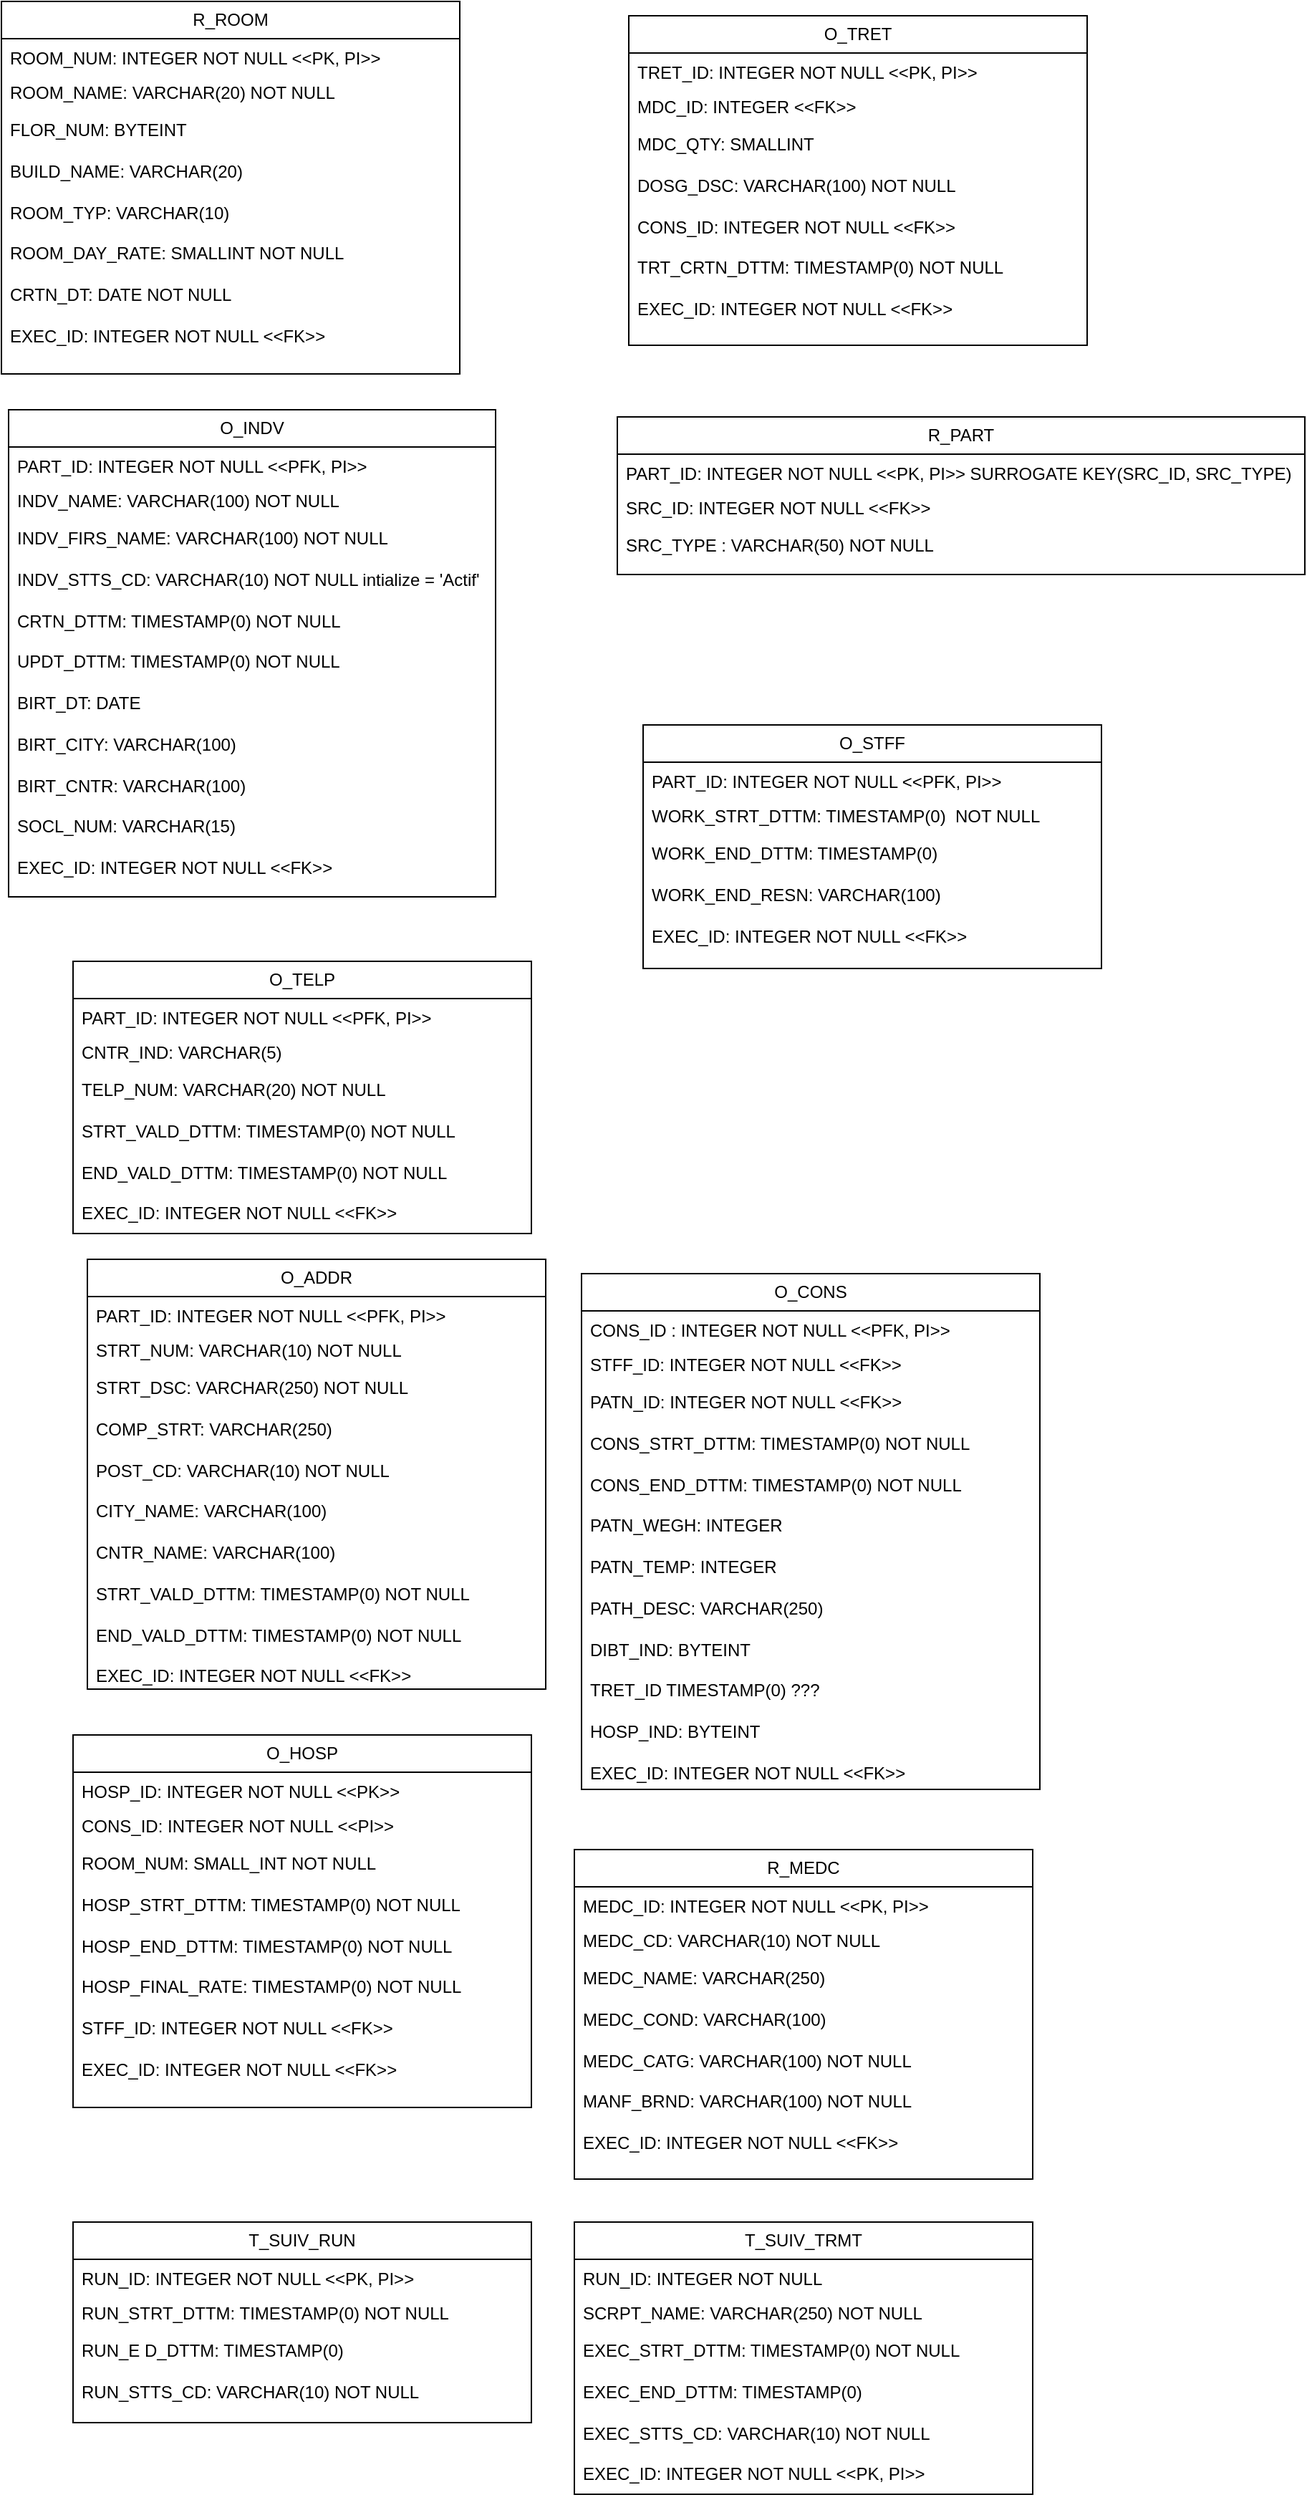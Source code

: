 <mxfile version="24.4.6" type="google">
  <diagram name="Page-1" id="a7904f86-f2b4-8e86-fa97-74104820619b">
    <mxGraphModel grid="1" page="1" gridSize="10" guides="1" tooltips="1" connect="1" arrows="1" fold="1" pageScale="1" pageWidth="1100" pageHeight="850" background="none" math="0" shadow="0">
      <root>
        <mxCell id="0" />
        <mxCell id="1" parent="0" />
        <mxCell id="4_l_18D_vid2331-jLlM-1" value="R_ROOM" style="swimlane;fontStyle=0;childLayout=stackLayout;horizontal=1;startSize=26;fillColor=none;horizontalStack=0;resizeParent=1;resizeParentMax=0;resizeLast=0;collapsible=1;marginBottom=0;whiteSpace=wrap;html=1;" vertex="1" parent="1">
          <mxGeometry x="170" y="90" width="320" height="260" as="geometry" />
        </mxCell>
        <mxCell id="4_l_18D_vid2331-jLlM-2" value="&lt;div&gt;ROOM_NUM: INTEGER NOT NULL &amp;lt;&amp;lt;PK, PI&amp;gt;&amp;gt;&lt;br&gt;&lt;/div&gt;&lt;div&gt;&lt;br&gt;&lt;/div&gt;" style="text;strokeColor=none;fillColor=none;align=left;verticalAlign=top;spacingLeft=4;spacingRight=4;overflow=hidden;rotatable=0;points=[[0,0.5],[1,0.5]];portConstraint=eastwest;whiteSpace=wrap;html=1;" vertex="1" parent="4_l_18D_vid2331-jLlM-1">
          <mxGeometry y="26" width="320" height="24" as="geometry" />
        </mxCell>
        <mxCell id="4_l_18D_vid2331-jLlM-3" value="&lt;div&gt;ROOM_NAME: VARCHAR(20) NOT NULL&lt;br&gt;&lt;/div&gt;" style="text;strokeColor=none;fillColor=none;align=left;verticalAlign=top;spacingLeft=4;spacingRight=4;overflow=hidden;rotatable=0;points=[[0,0.5],[1,0.5]];portConstraint=eastwest;whiteSpace=wrap;html=1;" vertex="1" parent="4_l_18D_vid2331-jLlM-1">
          <mxGeometry y="50" width="320" height="26" as="geometry" />
        </mxCell>
        <mxCell id="4_l_18D_vid2331-jLlM-4" value="&lt;div&gt;FLOR_NUM: BYTEINT&lt;br&gt;&lt;/div&gt;&lt;div&gt;&lt;br&gt;&lt;/div&gt;&lt;div&gt;BUILD_NAME: VARCHAR(20)&lt;br&gt;&lt;/div&gt;&lt;div&gt;&lt;br&gt;&lt;/div&gt;&lt;div&gt;ROOM_TYP: VARCHAR(10) &lt;br&gt;&lt;/div&gt;&lt;div&gt;&lt;br&gt;&lt;/div&gt;&lt;div&gt;ROOM_DAY_RATE: SMALLINT NOT NULL&lt;/div&gt;&lt;div&gt;&lt;br&gt;&lt;/div&gt;&lt;div&gt;CRTN_DT: DATE NOT NULL&lt;/div&gt;&lt;div&gt;&lt;br&gt;&lt;/div&gt;&lt;div&gt;EXEC_ID: INTEGER NOT NULL &amp;lt;&amp;lt;FK&amp;gt;&amp;gt;&lt;br&gt;&lt;/div&gt;&lt;div&gt;&lt;br&gt;&lt;/div&gt;" style="text;strokeColor=none;fillColor=none;align=left;verticalAlign=top;spacingLeft=4;spacingRight=4;overflow=hidden;rotatable=0;points=[[0,0.5],[1,0.5]];portConstraint=eastwest;whiteSpace=wrap;html=1;" vertex="1" parent="4_l_18D_vid2331-jLlM-1">
          <mxGeometry y="76" width="320" height="184" as="geometry" />
        </mxCell>
        <mxCell id="4_l_18D_vid2331-jLlM-7" value="O_TRET" style="swimlane;fontStyle=0;childLayout=stackLayout;horizontal=1;startSize=26;fillColor=none;horizontalStack=0;resizeParent=1;resizeParentMax=0;resizeLast=0;collapsible=1;marginBottom=0;whiteSpace=wrap;html=1;" vertex="1" parent="1">
          <mxGeometry x="608" y="100" width="320" height="230" as="geometry" />
        </mxCell>
        <mxCell id="4_l_18D_vid2331-jLlM-8" value="&lt;div&gt;TRET_ID: INTEGER NOT NULL &amp;lt;&amp;lt;PK, PI&amp;gt;&amp;gt;&lt;br&gt;&lt;/div&gt;&lt;div&gt;&lt;br&gt;&lt;/div&gt;" style="text;strokeColor=none;fillColor=none;align=left;verticalAlign=top;spacingLeft=4;spacingRight=4;overflow=hidden;rotatable=0;points=[[0,0.5],[1,0.5]];portConstraint=eastwest;whiteSpace=wrap;html=1;" vertex="1" parent="4_l_18D_vid2331-jLlM-7">
          <mxGeometry y="26" width="320" height="24" as="geometry" />
        </mxCell>
        <mxCell id="4_l_18D_vid2331-jLlM-9" value="&lt;div&gt;MDC_ID: INTEGER &amp;lt;&amp;lt;FK&amp;gt;&amp;gt;&lt;br&gt;&lt;/div&gt;" style="text;strokeColor=none;fillColor=none;align=left;verticalAlign=top;spacingLeft=4;spacingRight=4;overflow=hidden;rotatable=0;points=[[0,0.5],[1,0.5]];portConstraint=eastwest;whiteSpace=wrap;html=1;" vertex="1" parent="4_l_18D_vid2331-jLlM-7">
          <mxGeometry y="50" width="320" height="26" as="geometry" />
        </mxCell>
        <mxCell id="4_l_18D_vid2331-jLlM-10" value="&lt;div&gt;MDC_QTY: SMALLINT&lt;br&gt;&lt;/div&gt;&lt;div&gt;&lt;br&gt;&lt;/div&gt;&lt;div&gt;DOSG_DSC: VARCHAR(100) NOT NULL&lt;br&gt;&lt;/div&gt;&lt;div&gt;&lt;br&gt;&lt;/div&gt;&lt;div&gt;CONS_ID: INTEGER NOT NULL &amp;lt;&amp;lt;FK&amp;gt;&amp;gt; &lt;br&gt;&lt;/div&gt;&lt;div&gt;&lt;br&gt;&lt;/div&gt;&lt;div&gt;TRT_CRTN_DTTM: TIMESTAMP(0) NOT NULL&lt;/div&gt;&lt;div&gt;&lt;br&gt;&lt;/div&gt;&lt;div&gt;EXEC_ID: INTEGER NOT NULL &amp;lt;&amp;lt;FK&amp;gt;&amp;gt;&lt;br&gt;&lt;/div&gt;&lt;div&gt;&lt;br&gt;&lt;/div&gt;" style="text;strokeColor=none;fillColor=none;align=left;verticalAlign=top;spacingLeft=4;spacingRight=4;overflow=hidden;rotatable=0;points=[[0,0.5],[1,0.5]];portConstraint=eastwest;whiteSpace=wrap;html=1;" vertex="1" parent="4_l_18D_vid2331-jLlM-7">
          <mxGeometry y="76" width="320" height="154" as="geometry" />
        </mxCell>
        <mxCell id="4_l_18D_vid2331-jLlM-11" value="R_PART" style="swimlane;fontStyle=0;childLayout=stackLayout;horizontal=1;startSize=26;fillColor=none;horizontalStack=0;resizeParent=1;resizeParentMax=0;resizeLast=0;collapsible=1;marginBottom=0;whiteSpace=wrap;html=1;" vertex="1" parent="1">
          <mxGeometry x="600" y="380" width="480" height="110" as="geometry" />
        </mxCell>
        <mxCell id="4_l_18D_vid2331-jLlM-12" value="&lt;div&gt;PART_ID: INTEGER NOT NULL &amp;lt;&amp;lt;PK, PI&amp;gt;&amp;gt; SURROGATE KEY(SRC_ID, SRC_TYPE)&lt;br&gt;&lt;/div&gt;&lt;div&gt;&lt;br&gt;&lt;/div&gt;" style="text;strokeColor=none;fillColor=none;align=left;verticalAlign=top;spacingLeft=4;spacingRight=4;overflow=hidden;rotatable=0;points=[[0,0.5],[1,0.5]];portConstraint=eastwest;whiteSpace=wrap;html=1;" vertex="1" parent="4_l_18D_vid2331-jLlM-11">
          <mxGeometry y="26" width="480" height="24" as="geometry" />
        </mxCell>
        <mxCell id="4_l_18D_vid2331-jLlM-13" value="&lt;div&gt;SRC_ID: INTEGER NOT NULL &amp;lt;&amp;lt;FK&amp;gt;&amp;gt;&lt;/div&gt;" style="text;strokeColor=none;fillColor=none;align=left;verticalAlign=top;spacingLeft=4;spacingRight=4;overflow=hidden;rotatable=0;points=[[0,0.5],[1,0.5]];portConstraint=eastwest;whiteSpace=wrap;html=1;" vertex="1" parent="4_l_18D_vid2331-jLlM-11">
          <mxGeometry y="50" width="480" height="26" as="geometry" />
        </mxCell>
        <mxCell id="4_l_18D_vid2331-jLlM-14" value="&lt;div&gt;SRC_TYPE : VARCHAR(50) NOT NULL&lt;br&gt;&lt;/div&gt;&lt;br&gt;&lt;div&gt;&lt;br&gt;&lt;/div&gt;" style="text;strokeColor=none;fillColor=none;align=left;verticalAlign=top;spacingLeft=4;spacingRight=4;overflow=hidden;rotatable=0;points=[[0,0.5],[1,0.5]];portConstraint=eastwest;whiteSpace=wrap;html=1;" vertex="1" parent="4_l_18D_vid2331-jLlM-11">
          <mxGeometry y="76" width="480" height="34" as="geometry" />
        </mxCell>
        <mxCell id="4_l_18D_vid2331-jLlM-19" value="O_INDV" style="swimlane;fontStyle=0;childLayout=stackLayout;horizontal=1;startSize=26;fillColor=none;horizontalStack=0;resizeParent=1;resizeParentMax=0;resizeLast=0;collapsible=1;marginBottom=0;whiteSpace=wrap;html=1;" vertex="1" parent="1">
          <mxGeometry x="175" y="375" width="340" height="340" as="geometry" />
        </mxCell>
        <mxCell id="4_l_18D_vid2331-jLlM-20" value="&lt;div&gt;PART_ID: INTEGER NOT NULL &amp;lt;&amp;lt;PFK, PI&amp;gt;&amp;gt;&lt;br&gt;&lt;/div&gt;&lt;div&gt;&lt;br&gt;&lt;/div&gt;" style="text;strokeColor=none;fillColor=none;align=left;verticalAlign=top;spacingLeft=4;spacingRight=4;overflow=hidden;rotatable=0;points=[[0,0.5],[1,0.5]];portConstraint=eastwest;whiteSpace=wrap;html=1;" vertex="1" parent="4_l_18D_vid2331-jLlM-19">
          <mxGeometry y="26" width="340" height="24" as="geometry" />
        </mxCell>
        <mxCell id="4_l_18D_vid2331-jLlM-21" value="&lt;div&gt;INDV_NAME: VARCHAR(100) NOT NULL&lt;br&gt;&lt;/div&gt;" style="text;strokeColor=none;fillColor=none;align=left;verticalAlign=top;spacingLeft=4;spacingRight=4;overflow=hidden;rotatable=0;points=[[0,0.5],[1,0.5]];portConstraint=eastwest;whiteSpace=wrap;html=1;" vertex="1" parent="4_l_18D_vid2331-jLlM-19">
          <mxGeometry y="50" width="340" height="26" as="geometry" />
        </mxCell>
        <mxCell id="4_l_18D_vid2331-jLlM-22" value="&lt;div&gt;INDV_FIRS_NAME: VARCHAR(100) NOT NULL&lt;br&gt;&lt;/div&gt;&lt;div&gt;&lt;br&gt;&lt;/div&gt;&lt;div&gt;INDV_STTS_CD: VARCHAR(10) NOT NULL intialize = &#39;Actif&#39;&lt;br&gt;&lt;/div&gt;&lt;div&gt;&lt;br&gt;&lt;/div&gt;&lt;div&gt;CRTN_DTTM: TIMESTAMP(0) NOT NULL &lt;br&gt;&lt;/div&gt;&lt;div&gt;&lt;br&gt;&lt;/div&gt;&lt;div&gt;UPDT_DTTM: TIMESTAMP(0) NOT NULL&lt;/div&gt;&lt;div&gt;&lt;br&gt;&lt;/div&gt;&lt;div&gt;BIRT_DT: DATE&lt;br&gt;&lt;/div&gt;&lt;div&gt;&lt;br&gt;&lt;/div&gt;&lt;div&gt;BIRT_CITY: VARCHAR(100) &lt;br&gt;&lt;/div&gt;&lt;div&gt;&lt;br&gt;&lt;/div&gt;&lt;div&gt;BIRT_CNTR: VARCHAR(100)&lt;/div&gt;&lt;div&gt;&lt;br&gt;&lt;/div&gt;&lt;div&gt;SOCL_NUM: VARCHAR(15)&lt;/div&gt;&lt;div&gt;&lt;br&gt;&lt;/div&gt;&lt;div&gt;EXEC_ID: INTEGER NOT NULL &amp;lt;&amp;lt;FK&amp;gt;&amp;gt;&lt;br&gt;&lt;/div&gt;&lt;div&gt;&lt;br&gt;&lt;/div&gt;" style="text;strokeColor=none;fillColor=none;align=left;verticalAlign=top;spacingLeft=4;spacingRight=4;overflow=hidden;rotatable=0;points=[[0,0.5],[1,0.5]];portConstraint=eastwest;whiteSpace=wrap;html=1;" vertex="1" parent="4_l_18D_vid2331-jLlM-19">
          <mxGeometry y="76" width="340" height="264" as="geometry" />
        </mxCell>
        <mxCell id="4_l_18D_vid2331-jLlM-23" value="O_STFF" style="swimlane;fontStyle=0;childLayout=stackLayout;horizontal=1;startSize=26;fillColor=none;horizontalStack=0;resizeParent=1;resizeParentMax=0;resizeLast=0;collapsible=1;marginBottom=0;whiteSpace=wrap;html=1;" vertex="1" parent="1">
          <mxGeometry x="618" y="595" width="320" height="170" as="geometry" />
        </mxCell>
        <mxCell id="4_l_18D_vid2331-jLlM-24" value="&lt;div&gt;PART_ID: INTEGER NOT NULL &amp;lt;&amp;lt;PFK, PI&amp;gt;&amp;gt;&lt;br&gt;&lt;/div&gt;&lt;div&gt;&lt;br&gt;&lt;/div&gt;" style="text;strokeColor=none;fillColor=none;align=left;verticalAlign=top;spacingLeft=4;spacingRight=4;overflow=hidden;rotatable=0;points=[[0,0.5],[1,0.5]];portConstraint=eastwest;whiteSpace=wrap;html=1;" vertex="1" parent="4_l_18D_vid2331-jLlM-23">
          <mxGeometry y="26" width="320" height="24" as="geometry" />
        </mxCell>
        <mxCell id="4_l_18D_vid2331-jLlM-25" value="&lt;div&gt;WORK_STRT_DTTM: TIMESTAMP(0)&amp;nbsp; NOT NULL&lt;/div&gt;" style="text;strokeColor=none;fillColor=none;align=left;verticalAlign=top;spacingLeft=4;spacingRight=4;overflow=hidden;rotatable=0;points=[[0,0.5],[1,0.5]];portConstraint=eastwest;whiteSpace=wrap;html=1;" vertex="1" parent="4_l_18D_vid2331-jLlM-23">
          <mxGeometry y="50" width="320" height="26" as="geometry" />
        </mxCell>
        <mxCell id="4_l_18D_vid2331-jLlM-26" value="&lt;div&gt;WORK_END_DTTM: TIMESTAMP(0)&lt;br&gt;&lt;/div&gt;&lt;div&gt;&lt;br&gt;&lt;/div&gt;&lt;div&gt;WORK_END_RESN: VARCHAR(100)&lt;br&gt;&lt;/div&gt;&lt;div&gt;&lt;br&gt;&lt;/div&gt;&lt;div&gt;EXEC_ID: INTEGER NOT NULL &amp;lt;&amp;lt;FK&amp;gt;&amp;gt;&lt;br&gt;&lt;/div&gt;&lt;div&gt;&lt;br&gt;&lt;/div&gt;" style="text;strokeColor=none;fillColor=none;align=left;verticalAlign=top;spacingLeft=4;spacingRight=4;overflow=hidden;rotatable=0;points=[[0,0.5],[1,0.5]];portConstraint=eastwest;whiteSpace=wrap;html=1;" vertex="1" parent="4_l_18D_vid2331-jLlM-23">
          <mxGeometry y="76" width="320" height="94" as="geometry" />
        </mxCell>
        <mxCell id="4_l_18D_vid2331-jLlM-27" value="O_TELP" style="swimlane;fontStyle=0;childLayout=stackLayout;horizontal=1;startSize=26;fillColor=none;horizontalStack=0;resizeParent=1;resizeParentMax=0;resizeLast=0;collapsible=1;marginBottom=0;whiteSpace=wrap;html=1;" vertex="1" parent="1">
          <mxGeometry x="220" y="760" width="320" height="190" as="geometry" />
        </mxCell>
        <mxCell id="4_l_18D_vid2331-jLlM-28" value="&lt;div&gt;PART_ID: INTEGER NOT NULL &amp;lt;&amp;lt;PFK, PI&amp;gt;&amp;gt;&lt;br&gt;&lt;/div&gt;&lt;div&gt;&lt;br&gt;&lt;/div&gt;" style="text;strokeColor=none;fillColor=none;align=left;verticalAlign=top;spacingLeft=4;spacingRight=4;overflow=hidden;rotatable=0;points=[[0,0.5],[1,0.5]];portConstraint=eastwest;whiteSpace=wrap;html=1;" vertex="1" parent="4_l_18D_vid2331-jLlM-27">
          <mxGeometry y="26" width="320" height="24" as="geometry" />
        </mxCell>
        <mxCell id="4_l_18D_vid2331-jLlM-29" value="&lt;div&gt;CNTR_IND: VARCHAR(5)&lt;br&gt;&lt;/div&gt;" style="text;strokeColor=none;fillColor=none;align=left;verticalAlign=top;spacingLeft=4;spacingRight=4;overflow=hidden;rotatable=0;points=[[0,0.5],[1,0.5]];portConstraint=eastwest;whiteSpace=wrap;html=1;" vertex="1" parent="4_l_18D_vid2331-jLlM-27">
          <mxGeometry y="50" width="320" height="26" as="geometry" />
        </mxCell>
        <mxCell id="4_l_18D_vid2331-jLlM-30" value="&lt;div&gt;TELP_NUM: VARCHAR(20) NOT NULL&lt;br&gt;&lt;/div&gt;&lt;div&gt;&lt;br&gt;&lt;/div&gt;&lt;div&gt;STRT_VALD_DTTM: TIMESTAMP(0) NOT NULL&lt;br&gt;&lt;/div&gt;&lt;div&gt;&lt;br&gt;&lt;/div&gt;&lt;div&gt;END_VALD_DTTM: TIMESTAMP(0) NOT NULL &lt;br&gt;&lt;/div&gt;&lt;div&gt;&lt;br&gt;&lt;/div&gt;&lt;div&gt;EXEC_ID: INTEGER NOT NULL &amp;lt;&amp;lt;FK&amp;gt;&amp;gt;&lt;br&gt;&lt;/div&gt;&lt;div&gt;&lt;br&gt;&lt;/div&gt;" style="text;strokeColor=none;fillColor=none;align=left;verticalAlign=top;spacingLeft=4;spacingRight=4;overflow=hidden;rotatable=0;points=[[0,0.5],[1,0.5]];portConstraint=eastwest;whiteSpace=wrap;html=1;" vertex="1" parent="4_l_18D_vid2331-jLlM-27">
          <mxGeometry y="76" width="320" height="114" as="geometry" />
        </mxCell>
        <mxCell id="4_l_18D_vid2331-jLlM-31" value="O_ADDR" style="swimlane;fontStyle=0;childLayout=stackLayout;horizontal=1;startSize=26;fillColor=none;horizontalStack=0;resizeParent=1;resizeParentMax=0;resizeLast=0;collapsible=1;marginBottom=0;whiteSpace=wrap;html=1;" vertex="1" parent="1">
          <mxGeometry x="230" y="968" width="320" height="300" as="geometry" />
        </mxCell>
        <mxCell id="4_l_18D_vid2331-jLlM-32" value="&lt;div&gt;PART_ID: INTEGER NOT NULL &amp;lt;&amp;lt;PFK, PI&amp;gt;&amp;gt;&lt;br&gt;&lt;/div&gt;&lt;div&gt;&lt;br&gt;&lt;/div&gt;" style="text;strokeColor=none;fillColor=none;align=left;verticalAlign=top;spacingLeft=4;spacingRight=4;overflow=hidden;rotatable=0;points=[[0,0.5],[1,0.5]];portConstraint=eastwest;whiteSpace=wrap;html=1;" vertex="1" parent="4_l_18D_vid2331-jLlM-31">
          <mxGeometry y="26" width="320" height="24" as="geometry" />
        </mxCell>
        <mxCell id="4_l_18D_vid2331-jLlM-33" value="STRT_NUM: VARCHAR(10) NOT NULL" style="text;strokeColor=none;fillColor=none;align=left;verticalAlign=top;spacingLeft=4;spacingRight=4;overflow=hidden;rotatable=0;points=[[0,0.5],[1,0.5]];portConstraint=eastwest;whiteSpace=wrap;html=1;" vertex="1" parent="4_l_18D_vid2331-jLlM-31">
          <mxGeometry y="50" width="320" height="26" as="geometry" />
        </mxCell>
        <mxCell id="4_l_18D_vid2331-jLlM-34" value="&lt;div&gt;STRT_DSC: VARCHAR(250) NOT NULL&lt;br&gt;&lt;/div&gt;&lt;div&gt;&lt;br&gt;&lt;/div&gt;&lt;div&gt;COMP_STRT: VARCHAR(250)&lt;br&gt;&lt;/div&gt;&lt;div&gt;&lt;br&gt;&lt;/div&gt;&lt;div&gt;POST_CD: VARCHAR(10) NOT NULL &lt;br&gt;&lt;/div&gt;&lt;div&gt;&lt;br&gt;&lt;/div&gt;&lt;div&gt;CITY_NAME: VARCHAR(100)&lt;/div&gt;&lt;div&gt;&lt;br&gt;&lt;/div&gt;&lt;div&gt;CNTR_NAME: VARCHAR(100)&lt;/div&gt;&lt;div&gt;&lt;br&gt;&lt;/div&gt;&lt;div&gt;&lt;div&gt;STRT_VALD_DTTM: TIMESTAMP(0) NOT NULL&lt;br&gt;&lt;/div&gt;&lt;div&gt;&lt;br&gt;&lt;/div&gt;END_VALD_DTTM: TIMESTAMP(0) NOT NULL &lt;/div&gt;&lt;div&gt;&lt;br&gt;&lt;/div&gt;&lt;div&gt;EXEC_ID: INTEGER NOT NULL &amp;lt;&amp;lt;FK&amp;gt;&amp;gt;&lt;br&gt;&lt;/div&gt;&lt;div&gt;&lt;br&gt;&lt;/div&gt;" style="text;strokeColor=none;fillColor=none;align=left;verticalAlign=top;spacingLeft=4;spacingRight=4;overflow=hidden;rotatable=0;points=[[0,0.5],[1,0.5]];portConstraint=eastwest;whiteSpace=wrap;html=1;" vertex="1" parent="4_l_18D_vid2331-jLlM-31">
          <mxGeometry y="76" width="320" height="224" as="geometry" />
        </mxCell>
        <mxCell id="4_l_18D_vid2331-jLlM-35" value="O_CONS" style="swimlane;fontStyle=0;childLayout=stackLayout;horizontal=1;startSize=26;fillColor=none;horizontalStack=0;resizeParent=1;resizeParentMax=0;resizeLast=0;collapsible=1;marginBottom=0;whiteSpace=wrap;html=1;" vertex="1" parent="1">
          <mxGeometry x="575" y="978" width="320" height="360" as="geometry" />
        </mxCell>
        <mxCell id="4_l_18D_vid2331-jLlM-36" value="&lt;div&gt;CONS_ID : INTEGER NOT NULL &amp;lt;&amp;lt;PFK, PI&amp;gt;&amp;gt;&lt;br&gt;&lt;/div&gt;&lt;div&gt;&lt;br&gt;&lt;/div&gt;" style="text;strokeColor=none;fillColor=none;align=left;verticalAlign=top;spacingLeft=4;spacingRight=4;overflow=hidden;rotatable=0;points=[[0,0.5],[1,0.5]];portConstraint=eastwest;whiteSpace=wrap;html=1;" vertex="1" parent="4_l_18D_vid2331-jLlM-35">
          <mxGeometry y="26" width="320" height="24" as="geometry" />
        </mxCell>
        <mxCell id="4_l_18D_vid2331-jLlM-37" value="STFF_ID: INTEGER NOT NULL &amp;lt;&amp;lt;FK&amp;gt;&amp;gt;" style="text;strokeColor=none;fillColor=none;align=left;verticalAlign=top;spacingLeft=4;spacingRight=4;overflow=hidden;rotatable=0;points=[[0,0.5],[1,0.5]];portConstraint=eastwest;whiteSpace=wrap;html=1;" vertex="1" parent="4_l_18D_vid2331-jLlM-35">
          <mxGeometry y="50" width="320" height="26" as="geometry" />
        </mxCell>
        <mxCell id="4_l_18D_vid2331-jLlM-38" value="&lt;div&gt;PATN_ID: INTEGER NOT NULL &amp;lt;&amp;lt;FK&amp;gt;&amp;gt;&lt;br&gt;&lt;/div&gt;&lt;div&gt;&lt;br&gt;&lt;/div&gt;&lt;div&gt;CONS_STRT_DTTM: TIMESTAMP(0) NOT NULL&lt;br&gt;&lt;/div&gt;&lt;div&gt;&lt;br&gt;&lt;/div&gt;&lt;div&gt;CONS_END_DTTM: TIMESTAMP(0) NOT NULL &lt;br&gt;&lt;/div&gt;&lt;div&gt;&lt;br&gt;&lt;/div&gt;&lt;div&gt;PATN_WEGH: INTEGER&lt;/div&gt;&lt;div&gt;&lt;br&gt;&lt;/div&gt;&lt;div&gt;PATN_TEMP: INTEGER&lt;/div&gt;&lt;div&gt;&lt;br&gt;&lt;/div&gt;&lt;div&gt;&lt;div&gt;PATH_DESC: VARCHAR(250)&lt;br&gt;&lt;/div&gt;&lt;div&gt;&lt;br&gt;&lt;/div&gt;DIBT_IND: BYTEINT&lt;/div&gt;&lt;div&gt;&lt;br&gt;&lt;/div&gt;&lt;div&gt;TRET_ID TIMESTAMP(0) ???&lt;/div&gt;&lt;div&gt;&lt;br&gt;&lt;/div&gt;&lt;div&gt;HOSP_IND: BYTEINT&lt;br&gt; &lt;/div&gt;&lt;div&gt;&lt;br&gt;&lt;/div&gt;&lt;div&gt;EXEC_ID: INTEGER NOT NULL &amp;lt;&amp;lt;FK&amp;gt;&amp;gt;&lt;br&gt;&lt;/div&gt;&lt;div&gt;&lt;br&gt;&lt;/div&gt;" style="text;strokeColor=none;fillColor=none;align=left;verticalAlign=top;spacingLeft=4;spacingRight=4;overflow=hidden;rotatable=0;points=[[0,0.5],[1,0.5]];portConstraint=eastwest;whiteSpace=wrap;html=1;" vertex="1" parent="4_l_18D_vid2331-jLlM-35">
          <mxGeometry y="76" width="320" height="284" as="geometry" />
        </mxCell>
        <mxCell id="4_l_18D_vid2331-jLlM-39" value="O_HOSP" style="swimlane;fontStyle=0;childLayout=stackLayout;horizontal=1;startSize=26;fillColor=none;horizontalStack=0;resizeParent=1;resizeParentMax=0;resizeLast=0;collapsible=1;marginBottom=0;whiteSpace=wrap;html=1;" vertex="1" parent="1">
          <mxGeometry x="220" y="1300" width="320" height="260" as="geometry" />
        </mxCell>
        <mxCell id="4_l_18D_vid2331-jLlM-40" value="&lt;div&gt;HOSP_ID: INTEGER NOT NULL &amp;lt;&amp;lt;PK&amp;gt;&amp;gt;&lt;br&gt;&lt;/div&gt;&lt;div&gt;&lt;br&gt;&lt;/div&gt;" style="text;strokeColor=none;fillColor=none;align=left;verticalAlign=top;spacingLeft=4;spacingRight=4;overflow=hidden;rotatable=0;points=[[0,0.5],[1,0.5]];portConstraint=eastwest;whiteSpace=wrap;html=1;" vertex="1" parent="4_l_18D_vid2331-jLlM-39">
          <mxGeometry y="26" width="320" height="24" as="geometry" />
        </mxCell>
        <mxCell id="4_l_18D_vid2331-jLlM-41" value="CONS_ID: INTEGER NOT NULL &amp;lt;&amp;lt;PI&amp;gt;&amp;gt;" style="text;strokeColor=none;fillColor=none;align=left;verticalAlign=top;spacingLeft=4;spacingRight=4;overflow=hidden;rotatable=0;points=[[0,0.5],[1,0.5]];portConstraint=eastwest;whiteSpace=wrap;html=1;" vertex="1" parent="4_l_18D_vid2331-jLlM-39">
          <mxGeometry y="50" width="320" height="26" as="geometry" />
        </mxCell>
        <mxCell id="4_l_18D_vid2331-jLlM-42" value="&lt;div&gt;ROOM_NUM: SMALL_INT NOT NULL&lt;br&gt;&lt;/div&gt;&lt;div&gt;&lt;br&gt;&lt;/div&gt;&lt;div&gt;HOSP_STRT_DTTM: TIMESTAMP(0) NOT NULL&lt;br&gt;&lt;/div&gt;&lt;div&gt;&lt;br&gt;&lt;/div&gt;&lt;div&gt;HOSP_END_DTTM: TIMESTAMP(0) NOT NULL &lt;br&gt;&lt;/div&gt;&lt;div&gt;&lt;br&gt;&lt;/div&gt;&lt;div&gt;HOSP_FINAL_RATE: TIMESTAMP(0) NOT NULL&lt;br&gt;&lt;/div&gt;&lt;div&gt;&lt;br&gt;&lt;/div&gt;&lt;div&gt;STFF_ID: INTEGER NOT NULL &amp;lt;&amp;lt;FK&amp;gt;&amp;gt;&lt;br&gt;&lt;/div&gt;&lt;div&gt;&lt;br&gt;&lt;/div&gt;&lt;div&gt;EXEC_ID: INTEGER NOT NULL &amp;lt;&amp;lt;FK&amp;gt;&amp;gt;&lt;br&gt;&lt;/div&gt;&lt;div&gt;&lt;br&gt;&lt;/div&gt;" style="text;strokeColor=none;fillColor=none;align=left;verticalAlign=top;spacingLeft=4;spacingRight=4;overflow=hidden;rotatable=0;points=[[0,0.5],[1,0.5]];portConstraint=eastwest;whiteSpace=wrap;html=1;" vertex="1" parent="4_l_18D_vid2331-jLlM-39">
          <mxGeometry y="76" width="320" height="184" as="geometry" />
        </mxCell>
        <mxCell id="4_l_18D_vid2331-jLlM-43" value="R_MEDC" style="swimlane;fontStyle=0;childLayout=stackLayout;horizontal=1;startSize=26;fillColor=none;horizontalStack=0;resizeParent=1;resizeParentMax=0;resizeLast=0;collapsible=1;marginBottom=0;whiteSpace=wrap;html=1;" vertex="1" parent="1">
          <mxGeometry x="570" y="1380" width="320" height="230" as="geometry" />
        </mxCell>
        <mxCell id="4_l_18D_vid2331-jLlM-44" value="&lt;div&gt;MEDC_ID: INTEGER NOT NULL &amp;lt;&amp;lt;PK, PI&amp;gt;&amp;gt;&lt;br&gt;&lt;/div&gt;&lt;div&gt;&lt;br&gt;&lt;/div&gt;" style="text;strokeColor=none;fillColor=none;align=left;verticalAlign=top;spacingLeft=4;spacingRight=4;overflow=hidden;rotatable=0;points=[[0,0.5],[1,0.5]];portConstraint=eastwest;whiteSpace=wrap;html=1;" vertex="1" parent="4_l_18D_vid2331-jLlM-43">
          <mxGeometry y="26" width="320" height="24" as="geometry" />
        </mxCell>
        <mxCell id="4_l_18D_vid2331-jLlM-45" value="MEDC_CD: VARCHAR(10) NOT NULL" style="text;strokeColor=none;fillColor=none;align=left;verticalAlign=top;spacingLeft=4;spacingRight=4;overflow=hidden;rotatable=0;points=[[0,0.5],[1,0.5]];portConstraint=eastwest;whiteSpace=wrap;html=1;" vertex="1" parent="4_l_18D_vid2331-jLlM-43">
          <mxGeometry y="50" width="320" height="26" as="geometry" />
        </mxCell>
        <mxCell id="4_l_18D_vid2331-jLlM-46" value="&lt;div&gt;MEDC_NAME: VARCHAR(250)&lt;br&gt;&lt;/div&gt;&lt;div&gt;&lt;br&gt;&lt;/div&gt;&lt;div&gt;MEDC_COND: VARCHAR(100)&lt;br&gt;&lt;/div&gt;&lt;div&gt;&lt;br&gt;&lt;/div&gt;&lt;div&gt;MEDC_CATG: VARCHAR(100) NOT NULL &lt;br&gt;&lt;/div&gt;&lt;div&gt;&lt;br&gt;&lt;/div&gt;&lt;div&gt;MANF_BRND: VARCHAR(100) NOT NULL&lt;br&gt;&lt;/div&gt;&lt;div&gt;&lt;br&gt;&lt;/div&gt;&lt;div&gt;EXEC_ID: INTEGER NOT NULL &amp;lt;&amp;lt;FK&amp;gt;&amp;gt;&lt;br&gt;&lt;/div&gt;&lt;div&gt;&lt;br&gt;&lt;/div&gt;" style="text;strokeColor=none;fillColor=none;align=left;verticalAlign=top;spacingLeft=4;spacingRight=4;overflow=hidden;rotatable=0;points=[[0,0.5],[1,0.5]];portConstraint=eastwest;whiteSpace=wrap;html=1;" vertex="1" parent="4_l_18D_vid2331-jLlM-43">
          <mxGeometry y="76" width="320" height="154" as="geometry" />
        </mxCell>
        <mxCell id="4_l_18D_vid2331-jLlM-47" value="T_SUIV_TRMT" style="swimlane;fontStyle=0;childLayout=stackLayout;horizontal=1;startSize=26;fillColor=none;horizontalStack=0;resizeParent=1;resizeParentMax=0;resizeLast=0;collapsible=1;marginBottom=0;whiteSpace=wrap;html=1;" vertex="1" parent="1">
          <mxGeometry x="570" y="1640" width="320" height="190" as="geometry" />
        </mxCell>
        <mxCell id="4_l_18D_vid2331-jLlM-48" value="&lt;div&gt;RUN_ID: INTEGER NOT NULL&lt;br&gt;&lt;/div&gt;&lt;div&gt;&lt;br&gt;&lt;/div&gt;" style="text;strokeColor=none;fillColor=none;align=left;verticalAlign=top;spacingLeft=4;spacingRight=4;overflow=hidden;rotatable=0;points=[[0,0.5],[1,0.5]];portConstraint=eastwest;whiteSpace=wrap;html=1;" vertex="1" parent="4_l_18D_vid2331-jLlM-47">
          <mxGeometry y="26" width="320" height="24" as="geometry" />
        </mxCell>
        <mxCell id="4_l_18D_vid2331-jLlM-49" value="SCRPT_NAME: VARCHAR(250) NOT NULL" style="text;strokeColor=none;fillColor=none;align=left;verticalAlign=top;spacingLeft=4;spacingRight=4;overflow=hidden;rotatable=0;points=[[0,0.5],[1,0.5]];portConstraint=eastwest;whiteSpace=wrap;html=1;" vertex="1" parent="4_l_18D_vid2331-jLlM-47">
          <mxGeometry y="50" width="320" height="26" as="geometry" />
        </mxCell>
        <mxCell id="4_l_18D_vid2331-jLlM-50" value="&lt;div&gt;EXEC_STRT_DTTM: TIMESTAMP(0) NOT NULL&lt;br&gt;&lt;/div&gt;&lt;div&gt;&lt;br&gt;&lt;/div&gt;&lt;div&gt;EXEC_END_DTTM: TIMESTAMP(0)&lt;/div&gt;&lt;div&gt;&lt;br&gt;&lt;/div&gt;&lt;div&gt;EXEC_STTS_CD: VARCHAR(10) NOT NULL&lt;br&gt;&lt;/div&gt;&lt;div&gt;&lt;br&gt;&lt;/div&gt;&lt;div&gt;EXEC_ID: INTEGER NOT NULL &amp;lt;&amp;lt;PK, PI&amp;gt;&amp;gt;&lt;br&gt;&lt;/div&gt;&lt;div&gt;&lt;br&gt;&lt;/div&gt;" style="text;strokeColor=none;fillColor=none;align=left;verticalAlign=top;spacingLeft=4;spacingRight=4;overflow=hidden;rotatable=0;points=[[0,0.5],[1,0.5]];portConstraint=eastwest;whiteSpace=wrap;html=1;" vertex="1" parent="4_l_18D_vid2331-jLlM-47">
          <mxGeometry y="76" width="320" height="114" as="geometry" />
        </mxCell>
        <mxCell id="4_l_18D_vid2331-jLlM-51" value="T_SUIV_RUN" style="swimlane;fontStyle=0;childLayout=stackLayout;horizontal=1;startSize=26;fillColor=none;horizontalStack=0;resizeParent=1;resizeParentMax=0;resizeLast=0;collapsible=1;marginBottom=0;whiteSpace=wrap;html=1;" vertex="1" parent="1">
          <mxGeometry x="220" y="1640" width="320" height="140" as="geometry" />
        </mxCell>
        <mxCell id="4_l_18D_vid2331-jLlM-52" value="&lt;div&gt;RUN_ID: INTEGER NOT NULL &amp;lt;&amp;lt;PK, PI&amp;gt;&amp;gt;&lt;br&gt;&lt;/div&gt;&lt;div&gt;&lt;br&gt;&lt;/div&gt;" style="text;strokeColor=none;fillColor=none;align=left;verticalAlign=top;spacingLeft=4;spacingRight=4;overflow=hidden;rotatable=0;points=[[0,0.5],[1,0.5]];portConstraint=eastwest;whiteSpace=wrap;html=1;" vertex="1" parent="4_l_18D_vid2331-jLlM-51">
          <mxGeometry y="26" width="320" height="24" as="geometry" />
        </mxCell>
        <mxCell id="4_l_18D_vid2331-jLlM-53" value="RUN_STRT_DTTM: TIMESTAMP(0) NOT NULL" style="text;strokeColor=none;fillColor=none;align=left;verticalAlign=top;spacingLeft=4;spacingRight=4;overflow=hidden;rotatable=0;points=[[0,0.5],[1,0.5]];portConstraint=eastwest;whiteSpace=wrap;html=1;" vertex="1" parent="4_l_18D_vid2331-jLlM-51">
          <mxGeometry y="50" width="320" height="26" as="geometry" />
        </mxCell>
        <mxCell id="4_l_18D_vid2331-jLlM-54" value="&lt;div&gt;RUN_E D_DTTM: TIMESTAMP(0)&lt;br&gt;&lt;/div&gt;&lt;div&gt;&lt;br&gt;&lt;/div&gt;&lt;div&gt;RUN_STTS_CD: VARCHAR(10) NOT NULL&lt;br&gt;&lt;/div&gt;&lt;div&gt;&lt;br&gt;&lt;/div&gt;" style="text;strokeColor=none;fillColor=none;align=left;verticalAlign=top;spacingLeft=4;spacingRight=4;overflow=hidden;rotatable=0;points=[[0,0.5],[1,0.5]];portConstraint=eastwest;whiteSpace=wrap;html=1;" vertex="1" parent="4_l_18D_vid2331-jLlM-51">
          <mxGeometry y="76" width="320" height="64" as="geometry" />
        </mxCell>
      </root>
    </mxGraphModel>
  </diagram>
</mxfile>
